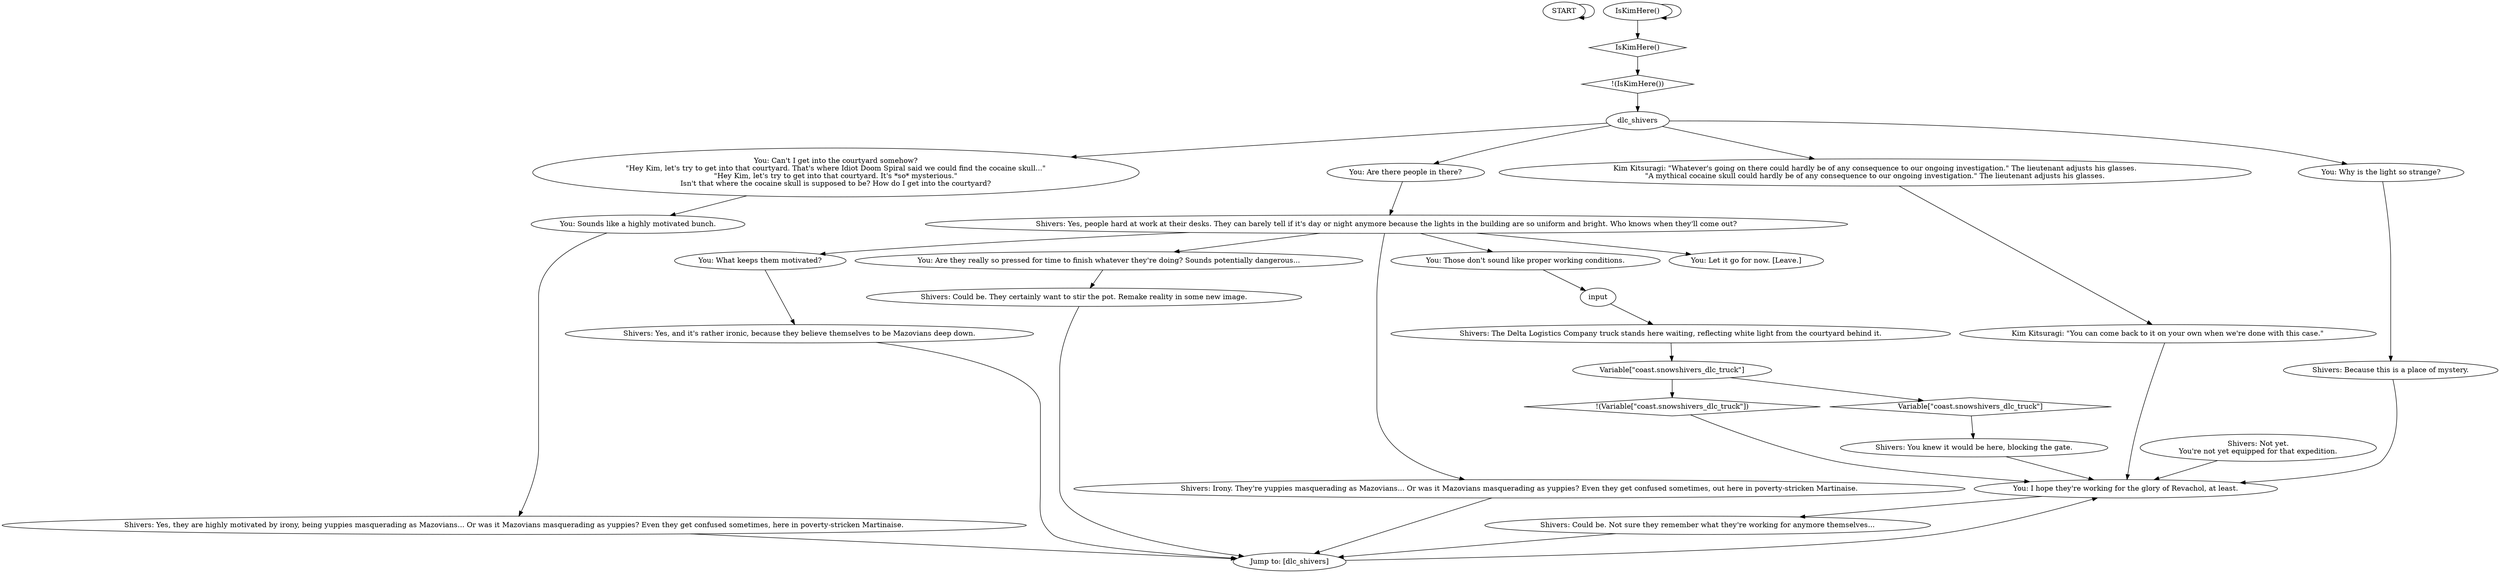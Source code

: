 # JAM ORB / dlc truck
# Those are some big letters on that truck.
# ==================================================
digraph G {
	  0 [label="START"];
	  1 [label="input"];
	  2 [label="Shivers: Yes, and it's rather ironic, because they believe themselves to be Mazovians deep down."];
	  3 [label="Shivers: Irony. They're yuppies masquerading as Mazovians... Or was it Mazovians masquerading as yuppies? Even they get confused sometimes, out here in poverty-stricken Martinaise."];
	  4 [label="You: Sounds like a highly motivated bunch."];
	  5 [label="IsKimHere()"];
	  6 [label="IsKimHere()", shape=diamond];
	  7 [label="!(IsKimHere())", shape=diamond];
	  8 [label="Kim Kitsuragi: \"Whatever's going on there could hardly be of any consequence to our ongoing investigation.\" The lieutenant adjusts his glasses.\n\"A mythical cocaine skull could hardly be of any consequence to our ongoing investigation.\" The lieutenant adjusts his glasses."];
	  9 [label="You: Let it go for now. [Leave.]"];
	  10 [label="You: I hope they're working for the glory of Revachol, at least."];
	  11 [label="dlc_shivers"];
	  12 [label="Shivers: Not yet.\nYou're not yet equipped for that expedition."];
	  13 [label="You: Those don't sound like proper working conditions."];
	  14 [label="Jump to: [dlc_shivers]"];
	  15 [label="Shivers: Could be. They certainly want to stir the pot. Remake reality in some new image."];
	  16 [label="Shivers: You knew it would be here, blocking the gate."];
	  17 [label="Shivers: Because this is a place of mystery."];
	  18 [label="Variable[\"coast.snowshivers_dlc_truck\"]"];
	  19 [label="Variable[\"coast.snowshivers_dlc_truck\"]", shape=diamond];
	  20 [label="!(Variable[\"coast.snowshivers_dlc_truck\"])", shape=diamond];
	  21 [label="You: Why is the light so strange?"];
	  22 [label="Shivers: Could be. Not sure they remember what they're working for anymore themselves..."];
	  23 [label="Shivers: The Delta Logistics Company truck stands here waiting, reflecting white light from the courtyard behind it."];
	  24 [label="Kim Kitsuragi: \"You can come back to it on your own when we're done with this case.\""];
	  25 [label="You: What keeps them motivated?"];
	  26 [label="You: Can't I get into the courtyard somehow?\n\"Hey Kim, let's try to get into that courtyard. That's where Idiot Doom Spiral said we could find the cocaine skull...\"\n\"Hey Kim, let's try to get into that courtyard. It's *so* mysterious.\"\nIsn't that where the cocaine skull is supposed to be? How do I get into the courtyard?"];
	  27 [label="Shivers: Yes, people hard at work at their desks. They can barely tell if it's day or night anymore because the lights in the building are so uniform and bright. Who knows when they'll come out?"];
	  28 [label="You: Are there people in there?"];
	  29 [label="You: Are they really so pressed for time to finish whatever they're doing? Sounds potentially dangerous..."];
	  30 [label="Shivers: Yes, they are highly motivated by irony, being yuppies masquerading as Mazovians... Or was it Mazovians masquerading as yuppies? Even they get confused sometimes, here in poverty-stricken Martinaise."];
	  0 -> 0
	  1 -> 23
	  2 -> 14
	  3 -> 14
	  4 -> 30
	  5 -> 5
	  5 -> 6
	  6 -> 7
	  7 -> 11
	  8 -> 24
	  10 -> 22
	  11 -> 8
	  11 -> 26
	  11 -> 28
	  11 -> 21
	  12 -> 10
	  13 -> 1
	  14 -> 10
	  15 -> 14
	  16 -> 10
	  17 -> 10
	  18 -> 19
	  18 -> 20
	  19 -> 16
	  20 -> 10
	  21 -> 17
	  22 -> 14
	  23 -> 18
	  24 -> 10
	  25 -> 2
	  26 -> 4
	  27 -> 3
	  27 -> 9
	  27 -> 13
	  27 -> 25
	  27 -> 29
	  28 -> 27
	  29 -> 15
	  30 -> 14
}

